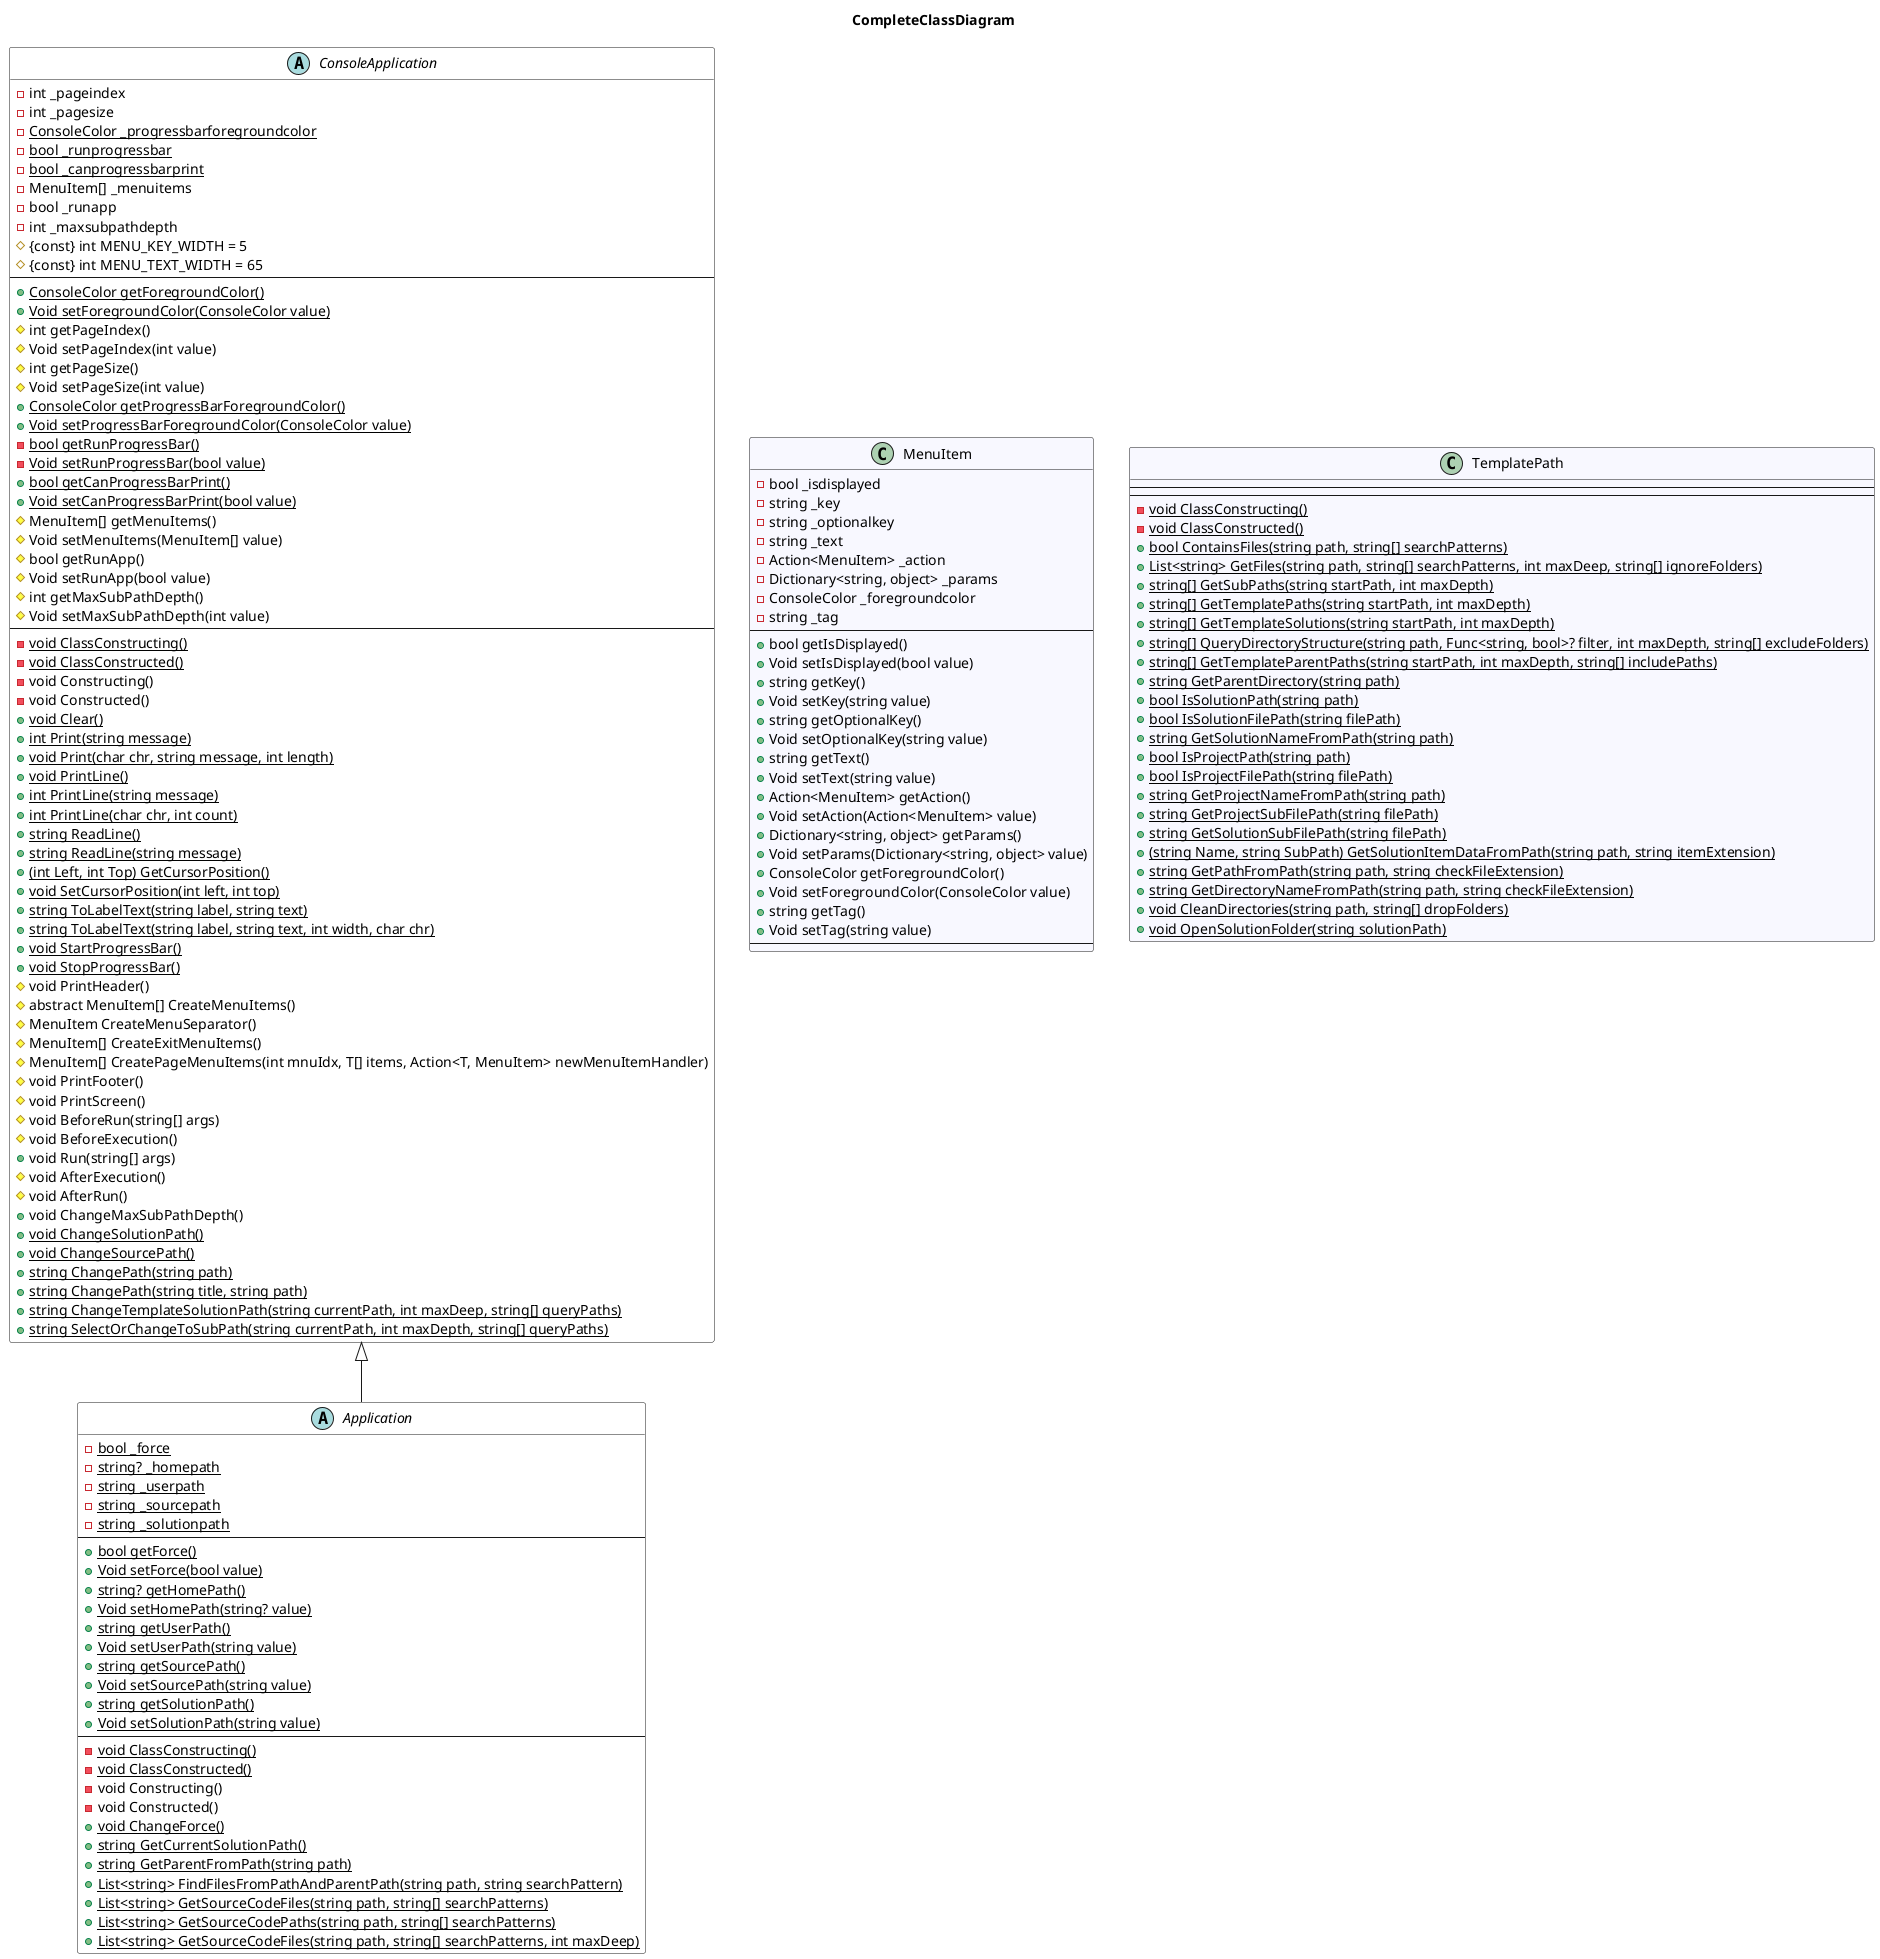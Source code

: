 @startuml CompleteClassDiagram
title CompleteClassDiagram
abstract class Application #White {
- {static} bool _force
- {static} string? _homepath
- {static} string _userpath
- {static} string _sourcepath
- {static} string _solutionpath
---
+ {static} bool getForce()
+ {static} Void setForce(bool value)
+ {static} string? getHomePath()
+ {static} Void setHomePath(string? value)
+ {static} string getUserPath()
+ {static} Void setUserPath(string value)
+ {static} string getSourcePath()
+ {static} Void setSourcePath(string value)
+ {static} string getSolutionPath()
+ {static} Void setSolutionPath(string value)
---
- {static} void ClassConstructing()
- {static} void ClassConstructed()
- void Constructing()
- void Constructed()
+ {static} void ChangeForce()
+ {static} string GetCurrentSolutionPath()
+ {static} string GetParentFromPath(string path)
+ {static} List<string> FindFilesFromPathAndParentPath(string path, string searchPattern)
+ {static} List<string> GetSourceCodeFiles(string path, string[] searchPatterns)
+ {static} List<string> GetSourceCodePaths(string path, string[] searchPatterns)
+ {static} List<string> GetSourceCodeFiles(string path, string[] searchPatterns, int maxDeep)
}
abstract class ConsoleApplication #White {
- int _pageindex
- int _pagesize
- {static} ConsoleColor _progressbarforegroundcolor
- {static} bool _runprogressbar
- {static} bool _canprogressbarprint
- MenuItem[] _menuitems
- bool _runapp
- int _maxsubpathdepth
# {const} int MENU_KEY_WIDTH = 5
# {const} int MENU_TEXT_WIDTH = 65
---
+ {static} ConsoleColor getForegroundColor()
+ {static} Void setForegroundColor(ConsoleColor value)
# int getPageIndex()
# Void setPageIndex(int value)
# int getPageSize()
# Void setPageSize(int value)
+ {static} ConsoleColor getProgressBarForegroundColor()
+ {static} Void setProgressBarForegroundColor(ConsoleColor value)
- {static} bool getRunProgressBar()
- {static} Void setRunProgressBar(bool value)
+ {static} bool getCanProgressBarPrint()
+ {static} Void setCanProgressBarPrint(bool value)
# MenuItem[] getMenuItems()
# Void setMenuItems(MenuItem[] value)
# bool getRunApp()
# Void setRunApp(bool value)
# int getMaxSubPathDepth()
# Void setMaxSubPathDepth(int value)
---
- {static} void ClassConstructing()
- {static} void ClassConstructed()
- void Constructing()
- void Constructed()
+ {static} void Clear()
+ {static} int Print(string message)
+ {static} void Print(char chr, string message, int length)
+ {static} void PrintLine()
+ {static} int PrintLine(string message)
+ {static} int PrintLine(char chr, int count)
+ {static} string ReadLine()
+ {static} string ReadLine(string message)
+ {static} (int Left, int Top) GetCursorPosition()
+ {static} void SetCursorPosition(int left, int top)
+ {static} string ToLabelText(string label, string text)
+ {static} string ToLabelText(string label, string text, int width, char chr)
+ {static} void StartProgressBar()
+ {static} void StopProgressBar()
# void PrintHeader()
# abstract MenuItem[] CreateMenuItems()
# MenuItem CreateMenuSeparator()
# MenuItem[] CreateExitMenuItems()
# MenuItem[] CreatePageMenuItems(int mnuIdx, T[] items, Action<T, MenuItem> newMenuItemHandler)
# void PrintFooter()
# void PrintScreen()
# void BeforeRun(string[] args)
# void BeforeExecution()
+ void Run(string[] args)
# void AfterExecution()
# void AfterRun()
+ void ChangeMaxSubPathDepth()
+ {static} void ChangeSolutionPath()
+ {static} void ChangeSourcePath()
+ {static} string ChangePath(string path)
+ {static} string ChangePath(string title, string path)
+ {static} string ChangeTemplateSolutionPath(string currentPath, int maxDeep, string[] queryPaths)
+ {static} string SelectOrChangeToSubPath(string currentPath, int maxDepth, string[] queryPaths)
}
 class MenuItem #GhostWhite {
- bool _isdisplayed
- string _key
- string _optionalkey
- string _text
- Action<MenuItem> _action
- Dictionary<string, object> _params
- ConsoleColor _foregroundcolor
- string _tag
---
+ bool getIsDisplayed()
+ Void setIsDisplayed(bool value)
+ string getKey()
+ Void setKey(string value)
+ string getOptionalKey()
+ Void setOptionalKey(string value)
+ string getText()
+ Void setText(string value)
+ Action<MenuItem> getAction()
+ Void setAction(Action<MenuItem> value)
+ Dictionary<string, object> getParams()
+ Void setParams(Dictionary<string, object> value)
+ ConsoleColor getForegroundColor()
+ Void setForegroundColor(ConsoleColor value)
+ string getTag()
+ Void setTag(string value)
---
}
 class TemplatePath #GhostWhite {
---
---
- {static} void ClassConstructing()
- {static} void ClassConstructed()
+ {static} bool ContainsFiles(string path, string[] searchPatterns)
+ {static} List<string> GetFiles(string path, string[] searchPatterns, int maxDeep, string[] ignoreFolders)
+ {static} string[] GetSubPaths(string startPath, int maxDepth)
+ {static} string[] GetTemplatePaths(string startPath, int maxDepth)
+ {static} string[] GetTemplateSolutions(string startPath, int maxDepth)
+ {static} string[] QueryDirectoryStructure(string path, Func<string, bool>? filter, int maxDepth, string[] excludeFolders)
+ {static} string[] GetTemplateParentPaths(string startPath, int maxDepth, string[] includePaths)
+ {static} string GetParentDirectory(string path)
+ {static} bool IsSolutionPath(string path)
+ {static} bool IsSolutionFilePath(string filePath)
+ {static} string GetSolutionNameFromPath(string path)
+ {static} bool IsProjectPath(string path)
+ {static} bool IsProjectFilePath(string filePath)
+ {static} string GetProjectNameFromPath(string path)
+ {static} string GetProjectSubFilePath(string filePath)
+ {static} string GetSolutionSubFilePath(string filePath)
+ {static} (string Name, string SubPath) GetSolutionItemDataFromPath(string path, string itemExtension)
+ {static} string GetPathFromPath(string path, string checkFileExtension)
+ {static} string GetDirectoryNameFromPath(string path, string checkFileExtension)
+ {static} void CleanDirectories(string path, string[] dropFolders)
+ {static} void OpenSolutionFolder(string solutionPath)
}
ConsoleApplication <|-- Application
@enduml
